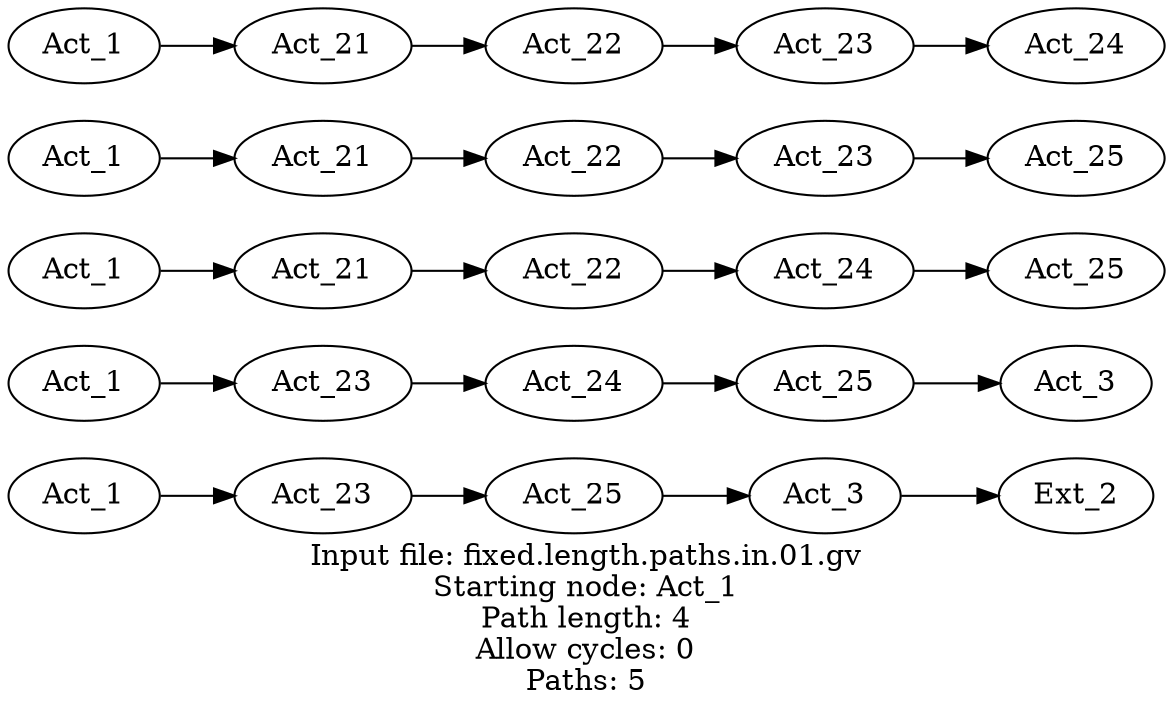 digraph fixed_length_paths
{
	label = "Input file: fixed.length.paths.in.01.gv\nStarting node: Act_1\nPath length: 4\nAllow cycles: 0\nPaths: 5" rankdir = LR

	"1" [label = "Act_1"]
	"2" [label = "Act_23"]
	"3" [label = "Act_25"]
	"4" [label = "Act_3"]
	"5" [label = "Ext_2"]
	"6" [label = "Act_1"]
	"7" [label = "Act_23"]
	"8" [label = "Act_24"]
	"9" [label = "Act_25"]
	"10" [label = "Act_3"]
	"11" [label = "Act_1"]
	"12" [label = "Act_21"]
	"13" [label = "Act_22"]
	"14" [label = "Act_24"]
	"15" [label = "Act_25"]
	"16" [label = "Act_1"]
	"17" [label = "Act_21"]
	"18" [label = "Act_22"]
	"19" [label = "Act_23"]
	"20" [label = "Act_25"]
	"21" [label = "Act_1"]
	"22" [label = "Act_21"]
	"23" [label = "Act_22"]
	"24" [label = "Act_23"]
	"25" [label = "Act_24"]

	"1"  ->  "2"  ->  "3"  ->  "4"  ->  "5"
	"6"  ->  "7"  ->  "8"  ->  "9"  ->  "10"
	"11"  ->  "12"  ->  "13"  ->  "14"  ->  "15"
	"16"  ->  "17"  ->  "18"  ->  "19"  ->  "20"
	"21"  ->  "22"  ->  "23"  ->  "24"  ->  "25"
}
